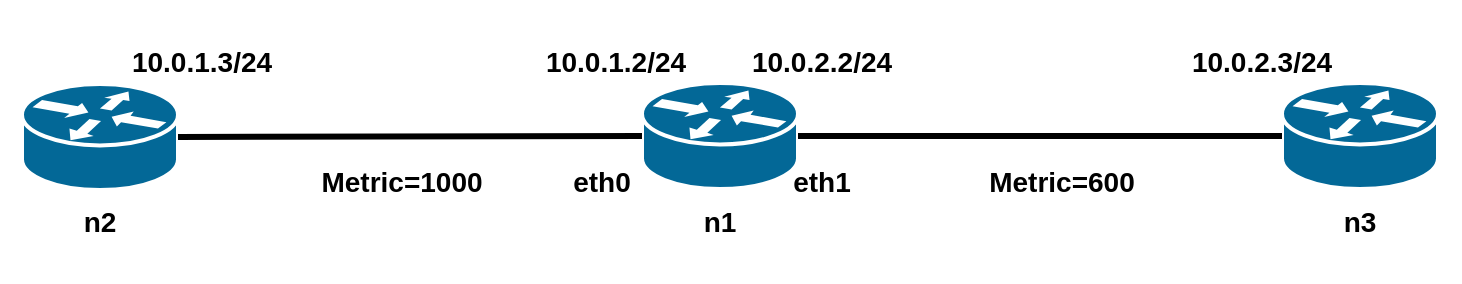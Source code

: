 <mxfile version="17.4.4" type="device"><diagram id="Zb60wGCWnQCI3kDgT0SI" name="Page-1"><mxGraphModel dx="796" dy="481" grid="1" gridSize="10" guides="1" tooltips="1" connect="1" arrows="1" fold="1" page="1" pageScale="1" pageWidth="827" pageHeight="1169" math="0" shadow="0"><root><mxCell id="0"/><mxCell id="1" parent="0"/><mxCell id="U2gdTYRGMigjbz622yHX-1" value="" style="shape=mxgraph.cisco.routers.router;html=1;pointerEvents=1;dashed=0;fillColor=#036897;strokeColor=#ffffff;strokeWidth=2;verticalLabelPosition=bottom;verticalAlign=top;align=center;outlineConnect=0;" vertex="1" parent="1"><mxGeometry x="350" y="150.5" width="78" height="53" as="geometry"/></mxCell><mxCell id="U2gdTYRGMigjbz622yHX-2" value="" style="shape=mxgraph.cisco.routers.router;html=1;pointerEvents=1;dashed=0;fillColor=#036897;strokeColor=#ffffff;strokeWidth=2;verticalLabelPosition=bottom;verticalAlign=top;align=center;outlineConnect=0;" vertex="1" parent="1"><mxGeometry x="40" y="151" width="78" height="53" as="geometry"/></mxCell><mxCell id="U2gdTYRGMigjbz622yHX-3" value="" style="shape=mxgraph.cisco.routers.router;html=1;pointerEvents=1;dashed=0;fillColor=#036897;strokeColor=#ffffff;strokeWidth=2;verticalLabelPosition=bottom;verticalAlign=top;align=center;outlineConnect=0;" vertex="1" parent="1"><mxGeometry x="670" y="150.5" width="78" height="53" as="geometry"/></mxCell><mxCell id="U2gdTYRGMigjbz622yHX-4" value="" style="endArrow=none;html=1;rounded=0;strokeWidth=3;exitX=0;exitY=0.5;exitDx=0;exitDy=0;exitPerimeter=0;entryX=1;entryY=0.5;entryDx=0;entryDy=0;entryPerimeter=0;" edge="1" parent="1" source="U2gdTYRGMigjbz622yHX-1" target="U2gdTYRGMigjbz622yHX-2"><mxGeometry width="50" height="50" relative="1" as="geometry"><mxPoint x="380" y="280" as="sourcePoint"/><mxPoint x="430" y="230" as="targetPoint"/></mxGeometry></mxCell><mxCell id="U2gdTYRGMigjbz622yHX-5" value="" style="endArrow=none;html=1;rounded=0;strokeWidth=3;exitX=1;exitY=0.5;exitDx=0;exitDy=0;exitPerimeter=0;entryX=0;entryY=0.5;entryDx=0;entryDy=0;entryPerimeter=0;" edge="1" parent="1" source="U2gdTYRGMigjbz622yHX-1" target="U2gdTYRGMigjbz622yHX-3"><mxGeometry width="50" height="50" relative="1" as="geometry"><mxPoint x="308.64" y="167.8" as="sourcePoint"/><mxPoint x="479.36" y="107.2" as="targetPoint"/></mxGeometry></mxCell><mxCell id="U2gdTYRGMigjbz622yHX-6" value="&lt;font style=&quot;font-size: 14px&quot;&gt;&lt;b&gt;10.0.1.2&lt;/b&gt;&lt;/font&gt;&lt;font style=&quot;font-size: 14px&quot;&gt;&lt;b&gt;/24&lt;/b&gt;&lt;/font&gt;" style="text;html=1;strokeColor=none;fillColor=none;align=center;verticalAlign=middle;whiteSpace=wrap;rounded=0;" vertex="1" parent="1"><mxGeometry x="287" y="109.5" width="100" height="60" as="geometry"/></mxCell><mxCell id="U2gdTYRGMigjbz622yHX-7" value="&lt;font style=&quot;font-size: 14px&quot;&gt;&lt;b&gt;10.0.2.2/24&lt;/b&gt;&lt;/font&gt;" style="text;html=1;strokeColor=none;fillColor=none;align=center;verticalAlign=middle;whiteSpace=wrap;rounded=0;" vertex="1" parent="1"><mxGeometry x="390" y="110" width="100" height="60" as="geometry"/></mxCell><mxCell id="U2gdTYRGMigjbz622yHX-8" value="&lt;font style=&quot;font-size: 14px&quot;&gt;&lt;b&gt;10.0.2.3&lt;/b&gt;&lt;/font&gt;&lt;font style=&quot;font-size: 14px&quot;&gt;&lt;b&gt;/24&lt;/b&gt;&lt;/font&gt;" style="text;html=1;strokeColor=none;fillColor=none;align=center;verticalAlign=middle;whiteSpace=wrap;rounded=0;" vertex="1" parent="1"><mxGeometry x="610" y="109.5" width="100" height="60" as="geometry"/></mxCell><mxCell id="U2gdTYRGMigjbz622yHX-9" value="&lt;font style=&quot;font-size: 14px&quot;&gt;&lt;b&gt;10.0.1.3&lt;/b&gt;&lt;/font&gt;&lt;font style=&quot;font-size: 14px&quot;&gt;&lt;b&gt;/24&lt;/b&gt;&lt;/font&gt;" style="text;html=1;strokeColor=none;fillColor=none;align=center;verticalAlign=middle;whiteSpace=wrap;rounded=0;" vertex="1" parent="1"><mxGeometry x="80" y="110" width="100" height="60" as="geometry"/></mxCell><mxCell id="U2gdTYRGMigjbz622yHX-11" value="&lt;font style=&quot;font-size: 14px&quot;&gt;&lt;b&gt;n2&lt;/b&gt;&lt;/font&gt;" style="text;html=1;strokeColor=none;fillColor=none;align=center;verticalAlign=middle;whiteSpace=wrap;rounded=0;" vertex="1" parent="1"><mxGeometry x="29" y="190" width="100" height="60" as="geometry"/></mxCell><mxCell id="U2gdTYRGMigjbz622yHX-12" value="&lt;font style=&quot;font-size: 14px&quot;&gt;&lt;b&gt;n1&lt;/b&gt;&lt;/font&gt;" style="text;html=1;strokeColor=none;fillColor=none;align=center;verticalAlign=middle;whiteSpace=wrap;rounded=0;" vertex="1" parent="1"><mxGeometry x="339" y="189.5" width="100" height="60" as="geometry"/></mxCell><mxCell id="U2gdTYRGMigjbz622yHX-13" value="&lt;font style=&quot;font-size: 14px&quot;&gt;&lt;b&gt;n3&lt;/b&gt;&lt;/font&gt;" style="text;html=1;strokeColor=none;fillColor=none;align=center;verticalAlign=middle;whiteSpace=wrap;rounded=0;" vertex="1" parent="1"><mxGeometry x="659" y="189.5" width="100" height="60" as="geometry"/></mxCell><mxCell id="U2gdTYRGMigjbz622yHX-14" value="&lt;font style=&quot;font-size: 14px&quot;&gt;&lt;b&gt;Metric=600&lt;/b&gt;&lt;/font&gt;" style="text;html=1;strokeColor=none;fillColor=none;align=center;verticalAlign=middle;whiteSpace=wrap;rounded=0;" vertex="1" parent="1"><mxGeometry x="510" y="170" width="100" height="60" as="geometry"/></mxCell><mxCell id="U2gdTYRGMigjbz622yHX-15" value="&lt;font style=&quot;font-size: 14px&quot;&gt;&lt;b&gt;Metric=1000&lt;/b&gt;&lt;/font&gt;" style="text;html=1;strokeColor=none;fillColor=none;align=center;verticalAlign=middle;whiteSpace=wrap;rounded=0;" vertex="1" parent="1"><mxGeometry x="180" y="170" width="100" height="60" as="geometry"/></mxCell><mxCell id="U2gdTYRGMigjbz622yHX-16" value="&lt;font style=&quot;font-size: 14px&quot;&gt;&lt;b&gt;eth0&lt;/b&gt;&lt;/font&gt;" style="text;html=1;strokeColor=none;fillColor=none;align=center;verticalAlign=middle;whiteSpace=wrap;rounded=0;" vertex="1" parent="1"><mxGeometry x="280" y="170" width="100" height="60" as="geometry"/></mxCell><mxCell id="U2gdTYRGMigjbz622yHX-17" value="&lt;font style=&quot;font-size: 14px&quot;&gt;&lt;b&gt;eth1&lt;/b&gt;&lt;/font&gt;" style="text;html=1;strokeColor=none;fillColor=none;align=center;verticalAlign=middle;whiteSpace=wrap;rounded=0;" vertex="1" parent="1"><mxGeometry x="390" y="170" width="100" height="60" as="geometry"/></mxCell></root></mxGraphModel></diagram></mxfile>